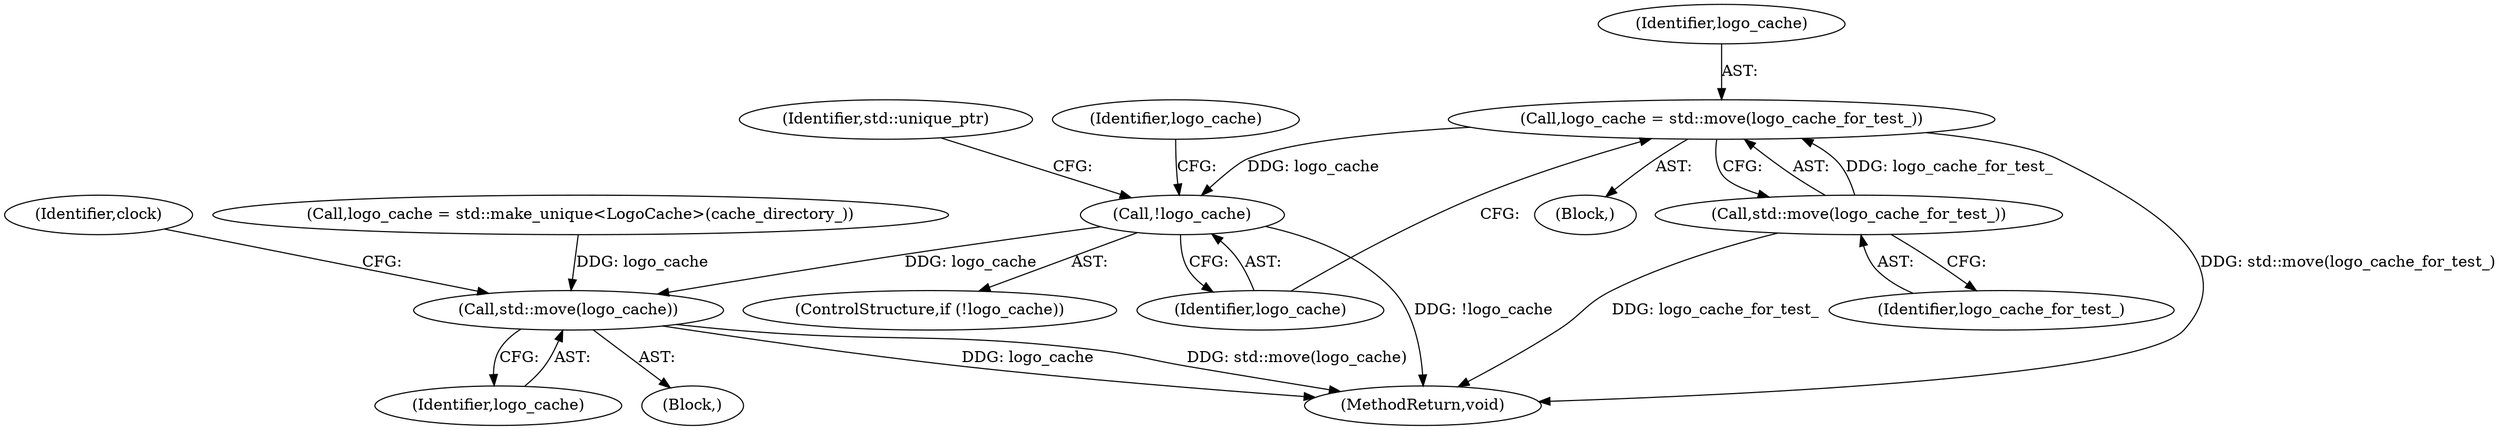 digraph "1_Chrome_deaa07bec5d105ffc546d37eba3da4cba341fc03_1@API" {
"1000219" [label="(Call,logo_cache = std::move(logo_cache_for_test_))"];
"1000221" [label="(Call,std::move(logo_cache_for_test_))"];
"1000224" [label="(Call,!logo_cache)"];
"1000262" [label="(Call,std::move(logo_cache))"];
"1000222" [label="(Identifier,logo_cache_for_test_)"];
"1000263" [label="(Identifier,logo_cache)"];
"1000217" [label="(Block,)"];
"1000225" [label="(Identifier,logo_cache)"];
"1000236" [label="(Identifier,std::unique_ptr)"];
"1000261" [label="(Block,)"];
"1000224" [label="(Call,!logo_cache)"];
"1000265" [label="(Identifier,clock)"];
"1000220" [label="(Identifier,logo_cache)"];
"1000221" [label="(Call,std::move(logo_cache_for_test_))"];
"1000219" [label="(Call,logo_cache = std::move(logo_cache_for_test_))"];
"1000262" [label="(Call,std::move(logo_cache))"];
"1000227" [label="(Call,logo_cache = std::make_unique<LogoCache>(cache_directory_))"];
"1000228" [label="(Identifier,logo_cache)"];
"1000302" [label="(MethodReturn,void)"];
"1000223" [label="(ControlStructure,if (!logo_cache))"];
"1000219" -> "1000217"  [label="AST: "];
"1000219" -> "1000221"  [label="CFG: "];
"1000220" -> "1000219"  [label="AST: "];
"1000221" -> "1000219"  [label="AST: "];
"1000225" -> "1000219"  [label="CFG: "];
"1000219" -> "1000302"  [label="DDG: std::move(logo_cache_for_test_)"];
"1000221" -> "1000219"  [label="DDG: logo_cache_for_test_"];
"1000219" -> "1000224"  [label="DDG: logo_cache"];
"1000221" -> "1000222"  [label="CFG: "];
"1000222" -> "1000221"  [label="AST: "];
"1000221" -> "1000302"  [label="DDG: logo_cache_for_test_"];
"1000224" -> "1000223"  [label="AST: "];
"1000224" -> "1000225"  [label="CFG: "];
"1000225" -> "1000224"  [label="AST: "];
"1000228" -> "1000224"  [label="CFG: "];
"1000236" -> "1000224"  [label="CFG: "];
"1000224" -> "1000302"  [label="DDG: !logo_cache"];
"1000224" -> "1000262"  [label="DDG: logo_cache"];
"1000262" -> "1000261"  [label="AST: "];
"1000262" -> "1000263"  [label="CFG: "];
"1000263" -> "1000262"  [label="AST: "];
"1000265" -> "1000262"  [label="CFG: "];
"1000262" -> "1000302"  [label="DDG: logo_cache"];
"1000262" -> "1000302"  [label="DDG: std::move(logo_cache)"];
"1000227" -> "1000262"  [label="DDG: logo_cache"];
}
